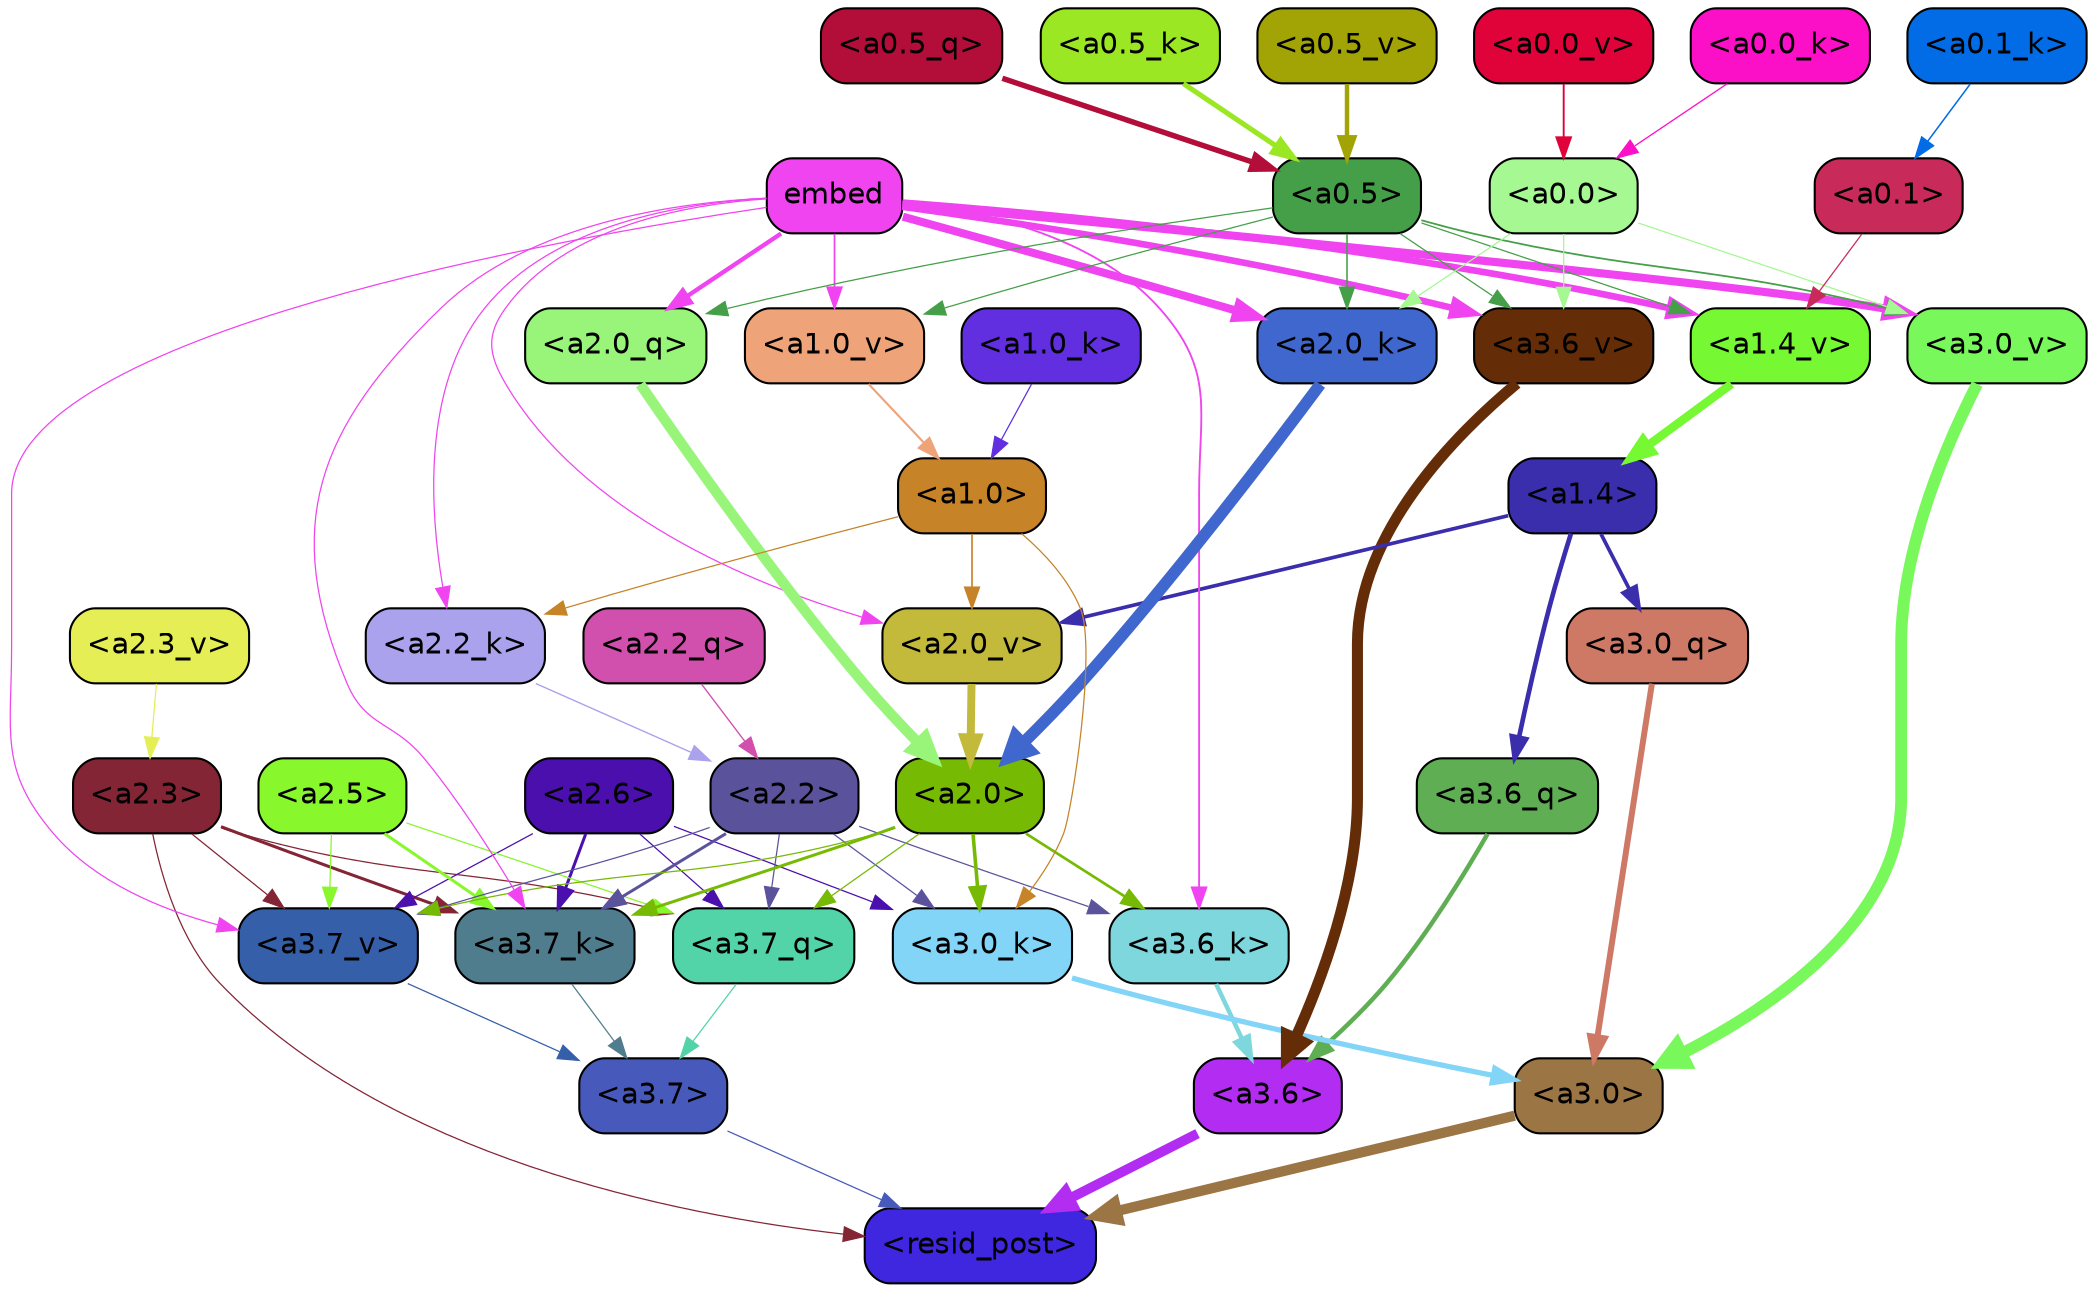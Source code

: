 strict digraph "" {
	graph [bgcolor=transparent,
		layout=dot,
		overlap=false,
		splines=true
	];
	"<a3.7>"	[color=black,
		fillcolor="#4759bb",
		fontname=Helvetica,
		shape=box,
		style="filled, rounded"];
	"<resid_post>"	[color=black,
		fillcolor="#3f27e0",
		fontname=Helvetica,
		shape=box,
		style="filled, rounded"];
	"<a3.7>" -> "<resid_post>"	[color="#4759bb",
		penwidth=0.6];
	"<a3.6>"	[color=black,
		fillcolor="#b32cf2",
		fontname=Helvetica,
		shape=box,
		style="filled, rounded"];
	"<a3.6>" -> "<resid_post>"	[color="#b32cf2",
		penwidth=4.746312499046326];
	"<a3.0>"	[color=black,
		fillcolor="#9c7545",
		fontname=Helvetica,
		shape=box,
		style="filled, rounded"];
	"<a3.0>" -> "<resid_post>"	[color="#9c7545",
		penwidth=4.896343111991882];
	"<a2.3>"	[color=black,
		fillcolor="#832535",
		fontname=Helvetica,
		shape=box,
		style="filled, rounded"];
	"<a2.3>" -> "<resid_post>"	[color="#832535",
		penwidth=0.6];
	"<a3.7_q>"	[color=black,
		fillcolor="#53d3a8",
		fontname=Helvetica,
		shape=box,
		style="filled, rounded"];
	"<a2.3>" -> "<a3.7_q>"	[color="#832535",
		penwidth=0.6];
	"<a3.7_k>"	[color=black,
		fillcolor="#507d8e",
		fontname=Helvetica,
		shape=box,
		style="filled, rounded"];
	"<a2.3>" -> "<a3.7_k>"	[color="#832535",
		penwidth=1.467104621231556];
	"<a3.7_v>"	[color=black,
		fillcolor="#365faa",
		fontname=Helvetica,
		shape=box,
		style="filled, rounded"];
	"<a2.3>" -> "<a3.7_v>"	[color="#832535",
		penwidth=0.6];
	"<a3.7_q>" -> "<a3.7>"	[color="#53d3a8",
		penwidth=0.6];
	"<a3.6_q>"	[color=black,
		fillcolor="#5fae53",
		fontname=Helvetica,
		shape=box,
		style="filled, rounded"];
	"<a3.6_q>" -> "<a3.6>"	[color="#5fae53",
		penwidth=2.160832464694977];
	"<a3.0_q>"	[color=black,
		fillcolor="#ce7866",
		fontname=Helvetica,
		shape=box,
		style="filled, rounded"];
	"<a3.0_q>" -> "<a3.0>"	[color="#ce7866",
		penwidth=2.870753765106201];
	"<a3.7_k>" -> "<a3.7>"	[color="#507d8e",
		penwidth=0.6];
	"<a3.6_k>"	[color=black,
		fillcolor="#7ed7dc",
		fontname=Helvetica,
		shape=box,
		style="filled, rounded"];
	"<a3.6_k>" -> "<a3.6>"	[color="#7ed7dc",
		penwidth=2.13908451795578];
	"<a3.0_k>"	[color=black,
		fillcolor="#83d5f8",
		fontname=Helvetica,
		shape=box,
		style="filled, rounded"];
	"<a3.0_k>" -> "<a3.0>"	[color="#83d5f8",
		penwidth=2.520303964614868];
	"<a3.7_v>" -> "<a3.7>"	[color="#365faa",
		penwidth=0.6];
	"<a3.6_v>"	[color=black,
		fillcolor="#652d07",
		fontname=Helvetica,
		shape=box,
		style="filled, rounded"];
	"<a3.6_v>" -> "<a3.6>"	[color="#652d07",
		penwidth=5.297133803367615];
	"<a3.0_v>"	[color=black,
		fillcolor="#78f85b",
		fontname=Helvetica,
		shape=box,
		style="filled, rounded"];
	"<a3.0_v>" -> "<a3.0>"	[color="#78f85b",
		penwidth=5.680712580680847];
	"<a2.6>"	[color=black,
		fillcolor="#4a0fac",
		fontname=Helvetica,
		shape=box,
		style="filled, rounded"];
	"<a2.6>" -> "<a3.7_q>"	[color="#4a0fac",
		penwidth=0.6];
	"<a2.6>" -> "<a3.7_k>"	[color="#4a0fac",
		penwidth=1.4453159049153328];
	"<a2.6>" -> "<a3.0_k>"	[color="#4a0fac",
		penwidth=0.6];
	"<a2.6>" -> "<a3.7_v>"	[color="#4a0fac",
		penwidth=0.6];
	"<a2.5>"	[color=black,
		fillcolor="#88f72b",
		fontname=Helvetica,
		shape=box,
		style="filled, rounded"];
	"<a2.5>" -> "<a3.7_q>"	[color="#88f72b",
		penwidth=0.6];
	"<a2.5>" -> "<a3.7_k>"	[color="#88f72b",
		penwidth=1.4526091292500496];
	"<a2.5>" -> "<a3.7_v>"	[color="#88f72b",
		penwidth=0.6];
	"<a2.2>"	[color=black,
		fillcolor="#5a539c",
		fontname=Helvetica,
		shape=box,
		style="filled, rounded"];
	"<a2.2>" -> "<a3.7_q>"	[color="#5a539c",
		penwidth=0.6];
	"<a2.2>" -> "<a3.7_k>"	[color="#5a539c",
		penwidth=1.4310357049107552];
	"<a2.2>" -> "<a3.6_k>"	[color="#5a539c",
		penwidth=0.6];
	"<a2.2>" -> "<a3.0_k>"	[color="#5a539c",
		penwidth=0.6];
	"<a2.2>" -> "<a3.7_v>"	[color="#5a539c",
		penwidth=0.6];
	"<a2.0>"	[color=black,
		fillcolor="#76ba03",
		fontname=Helvetica,
		shape=box,
		style="filled, rounded"];
	"<a2.0>" -> "<a3.7_q>"	[color="#76ba03",
		penwidth=0.6];
	"<a2.0>" -> "<a3.7_k>"	[color="#76ba03",
		penwidth=1.4314699843525887];
	"<a2.0>" -> "<a3.6_k>"	[color="#76ba03",
		penwidth=1.2950235605239868];
	"<a2.0>" -> "<a3.0_k>"	[color="#76ba03",
		penwidth=1.712992787361145];
	"<a2.0>" -> "<a3.7_v>"	[color="#76ba03",
		penwidth=0.6];
	"<a1.4>"	[color=black,
		fillcolor="#3a2eac",
		fontname=Helvetica,
		shape=box,
		style="filled, rounded"];
	"<a1.4>" -> "<a3.6_q>"	[color="#3a2eac",
		penwidth=2.242796540260315];
	"<a1.4>" -> "<a3.0_q>"	[color="#3a2eac",
		penwidth=1.7808996737003326];
	"<a2.0_v>"	[color=black,
		fillcolor="#c3b93b",
		fontname=Helvetica,
		shape=box,
		style="filled, rounded"];
	"<a1.4>" -> "<a2.0_v>"	[color="#3a2eac",
		penwidth=1.7603429555892944];
	embed	[color=black,
		fillcolor="#f044f0",
		fontname=Helvetica,
		shape=box,
		style="filled, rounded"];
	embed -> "<a3.7_k>"	[color="#f044f0",
		penwidth=0.6];
	embed -> "<a3.6_k>"	[color="#f044f0",
		penwidth=0.891706109046936];
	embed -> "<a3.7_v>"	[color="#f044f0",
		penwidth=0.6];
	embed -> "<a3.6_v>"	[color="#f044f0",
		penwidth=3.1766927242279053];
	embed -> "<a3.0_v>"	[color="#f044f0",
		penwidth=3.9005755856633186];
	"<a2.0_q>"	[color=black,
		fillcolor="#98f57a",
		fontname=Helvetica,
		shape=box,
		style="filled, rounded"];
	embed -> "<a2.0_q>"	[color="#f044f0",
		penwidth=2.0810389518737793];
	"<a2.2_k>"	[color=black,
		fillcolor="#aba2ed",
		fontname=Helvetica,
		shape=box,
		style="filled, rounded"];
	embed -> "<a2.2_k>"	[color="#f044f0",
		penwidth=0.6];
	"<a2.0_k>"	[color=black,
		fillcolor="#4067ce",
		fontname=Helvetica,
		shape=box,
		style="filled, rounded"];
	embed -> "<a2.0_k>"	[color="#f044f0",
		penwidth=3.8915770053863525];
	embed -> "<a2.0_v>"	[color="#f044f0",
		penwidth=0.6];
	"<a1.4_v>"	[color=black,
		fillcolor="#76f932",
		fontname=Helvetica,
		shape=box,
		style="filled, rounded"];
	embed -> "<a1.4_v>"	[color="#f044f0",
		penwidth=3.201367974281311];
	"<a1.0_v>"	[color=black,
		fillcolor="#efa379",
		fontname=Helvetica,
		shape=box,
		style="filled, rounded"];
	embed -> "<a1.0_v>"	[color="#f044f0",
		penwidth=0.8298318386077881];
	"<a1.0>"	[color=black,
		fillcolor="#c68328",
		fontname=Helvetica,
		shape=box,
		style="filled, rounded"];
	"<a1.0>" -> "<a3.0_k>"	[color="#c68328",
		penwidth=0.6];
	"<a1.0>" -> "<a2.2_k>"	[color="#c68328",
		penwidth=0.6];
	"<a1.0>" -> "<a2.0_v>"	[color="#c68328",
		penwidth=0.7897878289222717];
	"<a0.5>"	[color=black,
		fillcolor="#449f48",
		fontname=Helvetica,
		shape=box,
		style="filled, rounded"];
	"<a0.5>" -> "<a3.6_v>"	[color="#449f48",
		penwidth=0.6];
	"<a0.5>" -> "<a3.0_v>"	[color="#449f48",
		penwidth=0.8493617177009583];
	"<a0.5>" -> "<a2.0_q>"	[color="#449f48",
		penwidth=0.6];
	"<a0.5>" -> "<a2.0_k>"	[color="#449f48",
		penwidth=0.7482255101203918];
	"<a0.5>" -> "<a1.4_v>"	[color="#449f48",
		penwidth=0.6];
	"<a0.5>" -> "<a1.0_v>"	[color="#449f48",
		penwidth=0.6];
	"<a0.0>"	[color=black,
		fillcolor="#a5f892",
		fontname=Helvetica,
		shape=box,
		style="filled, rounded"];
	"<a0.0>" -> "<a3.6_v>"	[color="#a5f892",
		penwidth=0.6];
	"<a0.0>" -> "<a3.0_v>"	[color="#a5f892",
		penwidth=0.6];
	"<a0.0>" -> "<a2.0_k>"	[color="#a5f892",
		penwidth=0.6];
	"<a2.2_q>"	[color=black,
		fillcolor="#d14fad",
		fontname=Helvetica,
		shape=box,
		style="filled, rounded"];
	"<a2.2_q>" -> "<a2.2>"	[color="#d14fad",
		penwidth=0.6449352353811264];
	"<a2.0_q>" -> "<a2.0>"	[color="#98f57a",
		penwidth=5.017253503203392];
	"<a2.2_k>" -> "<a2.2>"	[color="#aba2ed",
		penwidth=0.6690489649772644];
	"<a2.0_k>" -> "<a2.0>"	[color="#4067ce",
		penwidth=5.656688302755356];
	"<a2.3_v>"	[color=black,
		fillcolor="#e5ef55",
		fontname=Helvetica,
		shape=box,
		style="filled, rounded"];
	"<a2.3_v>" -> "<a2.3>"	[color="#e5ef55",
		penwidth=0.6];
	"<a2.0_v>" -> "<a2.0>"	[color="#c3b93b",
		penwidth=3.8170836865901947];
	"<a1.0_k>"	[color=black,
		fillcolor="#612fe0",
		fontname=Helvetica,
		shape=box,
		style="filled, rounded"];
	"<a1.0_k>" -> "<a1.0>"	[color="#612fe0",
		penwidth=0.6];
	"<a1.4_v>" -> "<a1.4>"	[color="#76f932",
		penwidth=4.140247106552124];
	"<a1.0_v>" -> "<a1.0>"	[color="#efa379",
		penwidth=1.020309567451477];
	"<a0.1>"	[color=black,
		fillcolor="#c82a5a",
		fontname=Helvetica,
		shape=box,
		style="filled, rounded"];
	"<a0.1>" -> "<a1.4_v>"	[color="#c82a5a",
		penwidth=0.6];
	"<a0.5_q>"	[color=black,
		fillcolor="#b30e3a",
		fontname=Helvetica,
		shape=box,
		style="filled, rounded"];
	"<a0.5_q>" -> "<a0.5>"	[color="#b30e3a",
		penwidth=2.6191927194595337];
	"<a0.5_k>"	[color=black,
		fillcolor="#9ce724",
		fontname=Helvetica,
		shape=box,
		style="filled, rounded"];
	"<a0.5_k>" -> "<a0.5>"	[color="#9ce724",
		penwidth=2.463372588157654];
	"<a0.1_k>"	[color=black,
		fillcolor="#026ce6",
		fontname=Helvetica,
		shape=box,
		style="filled, rounded"];
	"<a0.1_k>" -> "<a0.1>"	[color="#026ce6",
		penwidth=0.7361900806427002];
	"<a0.0_k>"	[color=black,
		fillcolor="#fb10c7",
		fontname=Helvetica,
		shape=box,
		style="filled, rounded"];
	"<a0.0_k>" -> "<a0.0>"	[color="#fb10c7",
		penwidth=0.6284329891204834];
	"<a0.5_v>"	[color=black,
		fillcolor="#a2a305",
		fontname=Helvetica,
		shape=box,
		style="filled, rounded"];
	"<a0.5_v>" -> "<a0.5>"	[color="#a2a305",
		penwidth=2.1396186351776123];
	"<a0.0_v>"	[color=black,
		fillcolor="#df033a",
		fontname=Helvetica,
		shape=box,
		style="filled, rounded"];
	"<a0.0_v>" -> "<a0.0>"	[color="#df033a",
		penwidth=0.9198480844497681];
}

